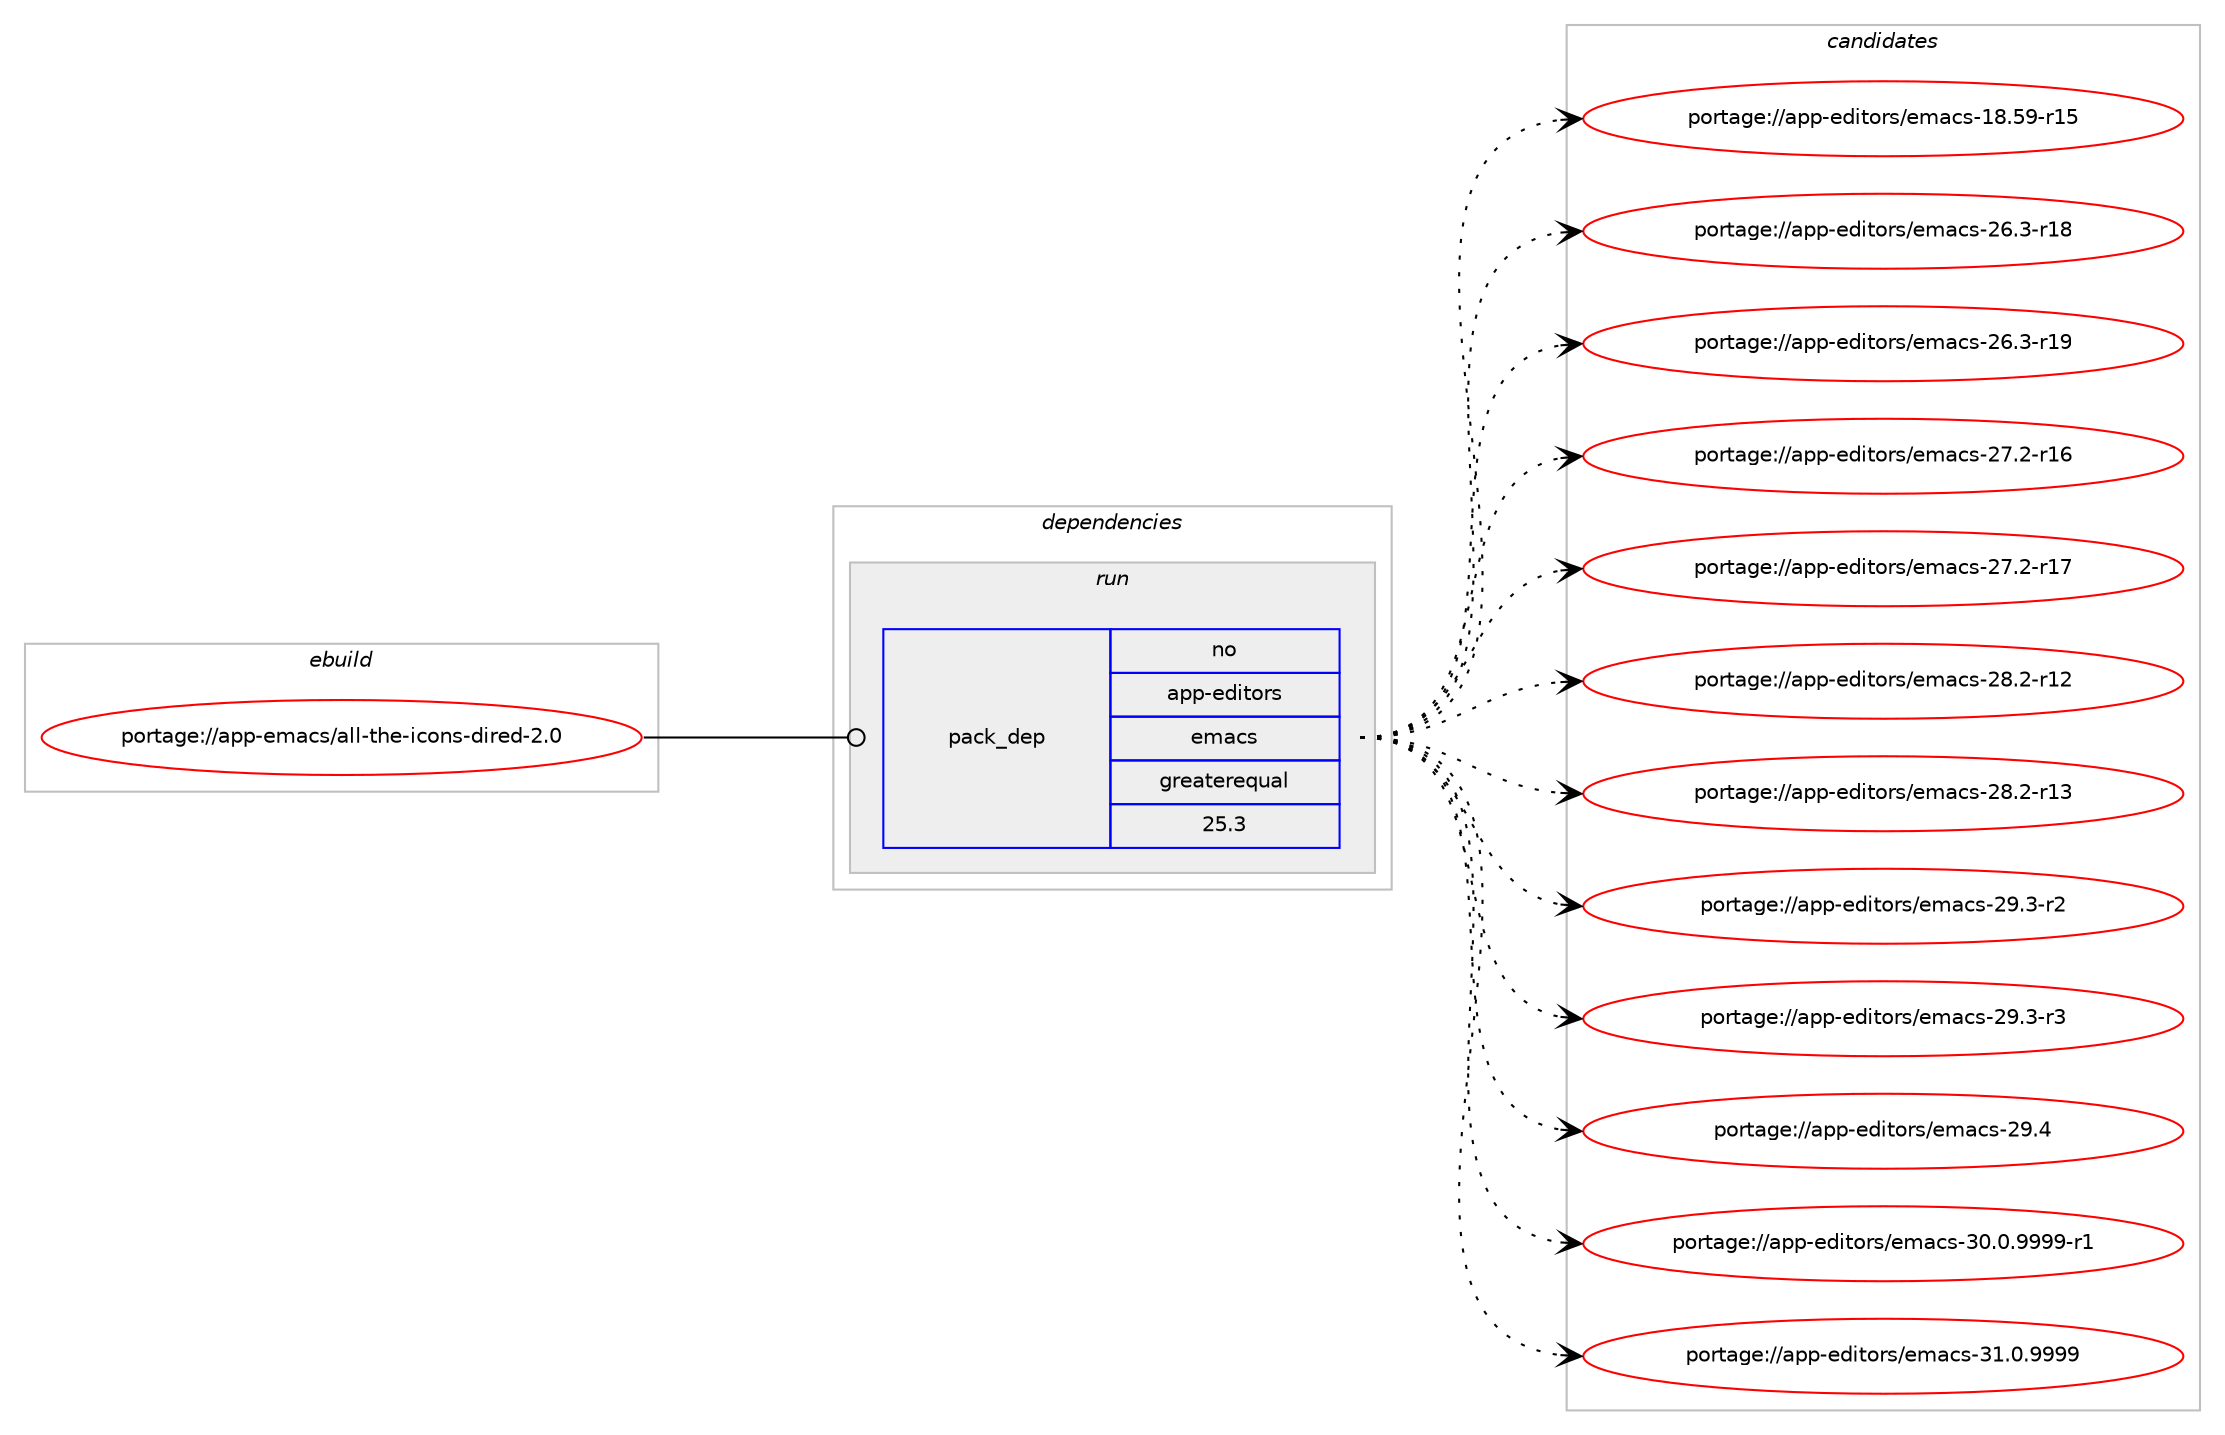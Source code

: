 digraph prolog {

# *************
# Graph options
# *************

newrank=true;
concentrate=true;
compound=true;
graph [rankdir=LR,fontname=Helvetica,fontsize=10,ranksep=1.5];#, ranksep=2.5, nodesep=0.2];
edge  [arrowhead=vee];
node  [fontname=Helvetica,fontsize=10];

# **********
# The ebuild
# **********

subgraph cluster_leftcol {
color=gray;
rank=same;
label=<<i>ebuild</i>>;
id [label="portage://app-emacs/all-the-icons-dired-2.0", color=red, width=4, href="../app-emacs/all-the-icons-dired-2.0.svg"];
}

# ****************
# The dependencies
# ****************

subgraph cluster_midcol {
color=gray;
label=<<i>dependencies</i>>;
subgraph cluster_compile {
fillcolor="#eeeeee";
style=filled;
label=<<i>compile</i>>;
}
subgraph cluster_compileandrun {
fillcolor="#eeeeee";
style=filled;
label=<<i>compile and run</i>>;
}
subgraph cluster_run {
fillcolor="#eeeeee";
style=filled;
label=<<i>run</i>>;
subgraph pack3424 {
dependency9581 [label=<<TABLE BORDER="0" CELLBORDER="1" CELLSPACING="0" CELLPADDING="4" WIDTH="220"><TR><TD ROWSPAN="6" CELLPADDING="30">pack_dep</TD></TR><TR><TD WIDTH="110">no</TD></TR><TR><TD>app-editors</TD></TR><TR><TD>emacs</TD></TR><TR><TD>greaterequal</TD></TR><TR><TD>25.3</TD></TR></TABLE>>, shape=none, color=blue];
}
id:e -> dependency9581:w [weight=20,style="solid",arrowhead="odot"];
# *** BEGIN UNKNOWN DEPENDENCY TYPE (TODO) ***
# id -> package_dependency(portage://app-emacs/all-the-icons-dired-2.0,run,no,app-emacs,all-the-icons,none,[,,],[],[])
# *** END UNKNOWN DEPENDENCY TYPE (TODO) ***

}
}

# **************
# The candidates
# **************

subgraph cluster_choices {
rank=same;
color=gray;
label=<<i>candidates</i>>;

subgraph choice3424 {
color=black;
nodesep=1;
choice9711211245101100105116111114115471011099799115454956465357451144953 [label="portage://app-editors/emacs-18.59-r15", color=red, width=4,href="../app-editors/emacs-18.59-r15.svg"];
choice97112112451011001051161111141154710110997991154550544651451144956 [label="portage://app-editors/emacs-26.3-r18", color=red, width=4,href="../app-editors/emacs-26.3-r18.svg"];
choice97112112451011001051161111141154710110997991154550544651451144957 [label="portage://app-editors/emacs-26.3-r19", color=red, width=4,href="../app-editors/emacs-26.3-r19.svg"];
choice97112112451011001051161111141154710110997991154550554650451144954 [label="portage://app-editors/emacs-27.2-r16", color=red, width=4,href="../app-editors/emacs-27.2-r16.svg"];
choice97112112451011001051161111141154710110997991154550554650451144955 [label="portage://app-editors/emacs-27.2-r17", color=red, width=4,href="../app-editors/emacs-27.2-r17.svg"];
choice97112112451011001051161111141154710110997991154550564650451144950 [label="portage://app-editors/emacs-28.2-r12", color=red, width=4,href="../app-editors/emacs-28.2-r12.svg"];
choice97112112451011001051161111141154710110997991154550564650451144951 [label="portage://app-editors/emacs-28.2-r13", color=red, width=4,href="../app-editors/emacs-28.2-r13.svg"];
choice971121124510110010511611111411547101109979911545505746514511450 [label="portage://app-editors/emacs-29.3-r2", color=red, width=4,href="../app-editors/emacs-29.3-r2.svg"];
choice971121124510110010511611111411547101109979911545505746514511451 [label="portage://app-editors/emacs-29.3-r3", color=red, width=4,href="../app-editors/emacs-29.3-r3.svg"];
choice97112112451011001051161111141154710110997991154550574652 [label="portage://app-editors/emacs-29.4", color=red, width=4,href="../app-editors/emacs-29.4.svg"];
choice9711211245101100105116111114115471011099799115455148464846575757574511449 [label="portage://app-editors/emacs-30.0.9999-r1", color=red, width=4,href="../app-editors/emacs-30.0.9999-r1.svg"];
choice971121124510110010511611111411547101109979911545514946484657575757 [label="portage://app-editors/emacs-31.0.9999", color=red, width=4,href="../app-editors/emacs-31.0.9999.svg"];
dependency9581:e -> choice9711211245101100105116111114115471011099799115454956465357451144953:w [style=dotted,weight="100"];
dependency9581:e -> choice97112112451011001051161111141154710110997991154550544651451144956:w [style=dotted,weight="100"];
dependency9581:e -> choice97112112451011001051161111141154710110997991154550544651451144957:w [style=dotted,weight="100"];
dependency9581:e -> choice97112112451011001051161111141154710110997991154550554650451144954:w [style=dotted,weight="100"];
dependency9581:e -> choice97112112451011001051161111141154710110997991154550554650451144955:w [style=dotted,weight="100"];
dependency9581:e -> choice97112112451011001051161111141154710110997991154550564650451144950:w [style=dotted,weight="100"];
dependency9581:e -> choice97112112451011001051161111141154710110997991154550564650451144951:w [style=dotted,weight="100"];
dependency9581:e -> choice971121124510110010511611111411547101109979911545505746514511450:w [style=dotted,weight="100"];
dependency9581:e -> choice971121124510110010511611111411547101109979911545505746514511451:w [style=dotted,weight="100"];
dependency9581:e -> choice97112112451011001051161111141154710110997991154550574652:w [style=dotted,weight="100"];
dependency9581:e -> choice9711211245101100105116111114115471011099799115455148464846575757574511449:w [style=dotted,weight="100"];
dependency9581:e -> choice971121124510110010511611111411547101109979911545514946484657575757:w [style=dotted,weight="100"];
}
}

}
